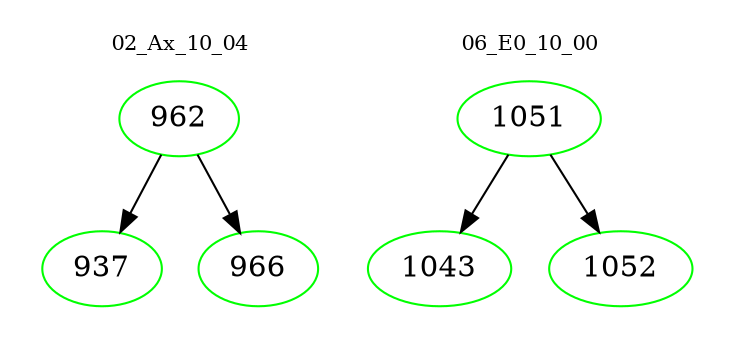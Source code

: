 digraph{
subgraph cluster_0 {
color = white
label = "02_Ax_10_04";
fontsize=10;
T0_962 [label="962", color="green"]
T0_962 -> T0_937 [color="black"]
T0_937 [label="937", color="green"]
T0_962 -> T0_966 [color="black"]
T0_966 [label="966", color="green"]
}
subgraph cluster_1 {
color = white
label = "06_E0_10_00";
fontsize=10;
T1_1051 [label="1051", color="green"]
T1_1051 -> T1_1043 [color="black"]
T1_1043 [label="1043", color="green"]
T1_1051 -> T1_1052 [color="black"]
T1_1052 [label="1052", color="green"]
}
}
